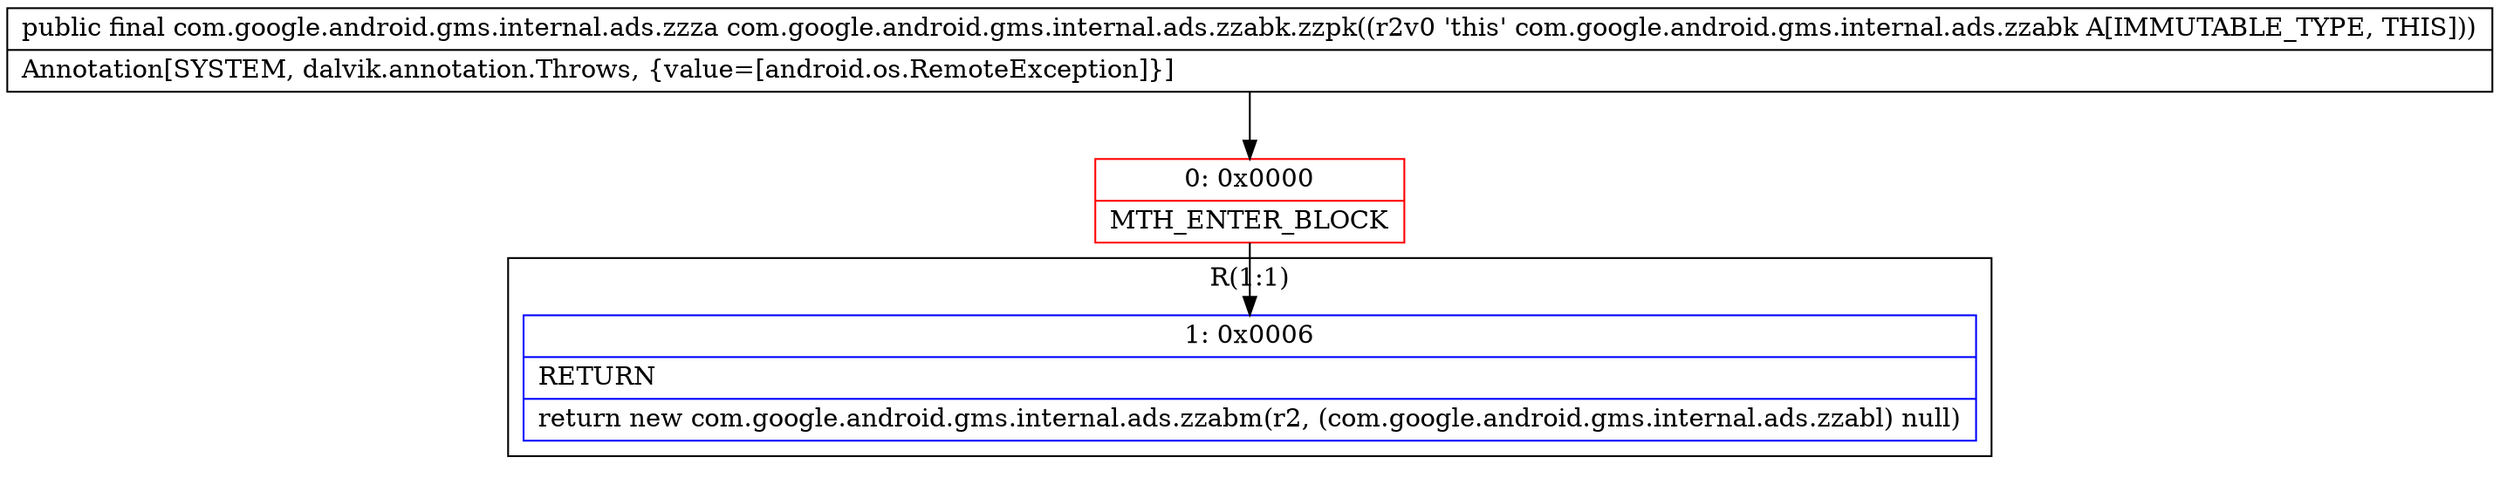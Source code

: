 digraph "CFG forcom.google.android.gms.internal.ads.zzabk.zzpk()Lcom\/google\/android\/gms\/internal\/ads\/zzza;" {
subgraph cluster_Region_1543880007 {
label = "R(1:1)";
node [shape=record,color=blue];
Node_1 [shape=record,label="{1\:\ 0x0006|RETURN\l|return new com.google.android.gms.internal.ads.zzabm(r2, (com.google.android.gms.internal.ads.zzabl) null)\l}"];
}
Node_0 [shape=record,color=red,label="{0\:\ 0x0000|MTH_ENTER_BLOCK\l}"];
MethodNode[shape=record,label="{public final com.google.android.gms.internal.ads.zzza com.google.android.gms.internal.ads.zzabk.zzpk((r2v0 'this' com.google.android.gms.internal.ads.zzabk A[IMMUTABLE_TYPE, THIS]))  | Annotation[SYSTEM, dalvik.annotation.Throws, \{value=[android.os.RemoteException]\}]\l}"];
MethodNode -> Node_0;
Node_0 -> Node_1;
}

